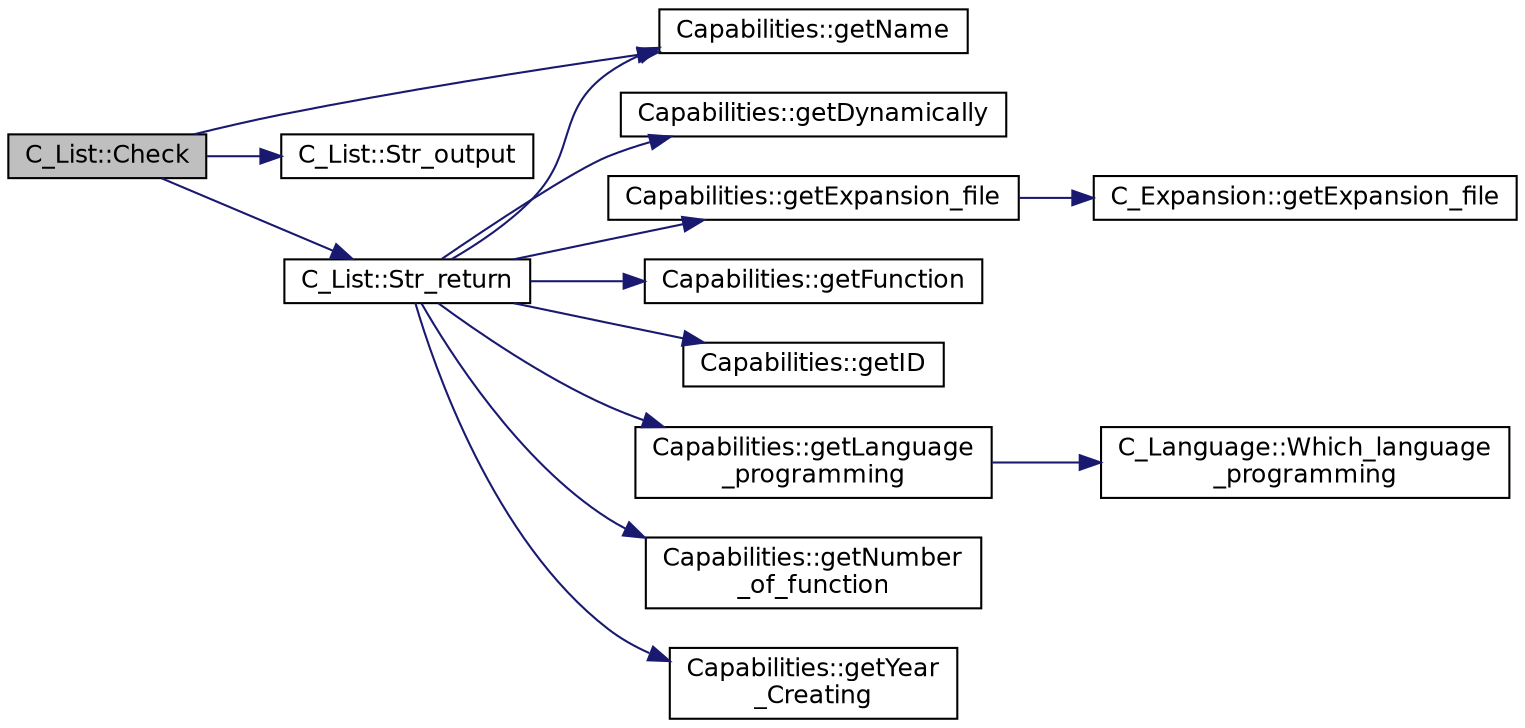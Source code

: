 digraph "C_List::Check"
{
 // LATEX_PDF_SIZE
  edge [fontname="Helvetica",fontsize="12",labelfontname="Helvetica",labelfontsize="12"];
  node [fontname="Helvetica",fontsize="12",shape=record];
  rankdir="LR";
  Node1 [label="C_List::Check",height=0.2,width=0.4,color="black", fillcolor="grey75", style="filled", fontcolor="black",tooltip="Оголошення методу виведення на екран обьектів в ім'ї яких 2 слова"];
  Node1 -> Node2 [color="midnightblue",fontsize="12",style="solid",fontname="Helvetica"];
  Node2 [label="Capabilities::getName",height=0.2,width=0.4,color="black", fillcolor="white", style="filled",URL="$class_capabilities.html#a60cb2f5c33f97d3143b5607645bad3bc",tooltip=" "];
  Node1 -> Node3 [color="midnightblue",fontsize="12",style="solid",fontname="Helvetica"];
  Node3 [label="C_List::Str_output",height=0.2,width=0.4,color="black", fillcolor="white", style="filled",URL="$class_c___list.html#ad8631cdd73743dfabed36452e3945571",tooltip="Оголошення методу виведення на екран одного єлементу"];
  Node1 -> Node4 [color="midnightblue",fontsize="12",style="solid",fontname="Helvetica"];
  Node4 [label="C_List::Str_return",height=0.2,width=0.4,color="black", fillcolor="white", style="filled",URL="$class_c___list.html#aaf80c9d851abe6c47ae5038495d10582",tooltip="Оголошення методу зчитування інформації з обьекту та перетворення її в потік"];
  Node4 -> Node5 [color="midnightblue",fontsize="12",style="solid",fontname="Helvetica"];
  Node5 [label="Capabilities::getDynamically",height=0.2,width=0.4,color="black", fillcolor="white", style="filled",URL="$class_capabilities.html#a2812145051c4f18ac491a23325718572",tooltip=" "];
  Node4 -> Node6 [color="midnightblue",fontsize="12",style="solid",fontname="Helvetica"];
  Node6 [label="Capabilities::getExpansion_file",height=0.2,width=0.4,color="black", fillcolor="white", style="filled",URL="$class_capabilities.html#a644f9f79ce52b281f5238e6f3a6cc723",tooltip=" "];
  Node6 -> Node7 [color="midnightblue",fontsize="12",style="solid",fontname="Helvetica"];
  Node7 [label="C_Expansion::getExpansion_file",height=0.2,width=0.4,color="black", fillcolor="white", style="filled",URL="$class_c___expansion.html#a17b12fda0638be269c0cc4ed77241a0e",tooltip=" "];
  Node4 -> Node8 [color="midnightblue",fontsize="12",style="solid",fontname="Helvetica"];
  Node8 [label="Capabilities::getFunction",height=0.2,width=0.4,color="black", fillcolor="white", style="filled",URL="$class_capabilities.html#ac9c35b051c2c9b7ac13f5bd26fa20287",tooltip=" "];
  Node4 -> Node9 [color="midnightblue",fontsize="12",style="solid",fontname="Helvetica"];
  Node9 [label="Capabilities::getID",height=0.2,width=0.4,color="black", fillcolor="white", style="filled",URL="$class_capabilities.html#ae6b8df73f7541c6aec415a1349d81609",tooltip=" "];
  Node4 -> Node10 [color="midnightblue",fontsize="12",style="solid",fontname="Helvetica"];
  Node10 [label="Capabilities::getLanguage\l_programming",height=0.2,width=0.4,color="black", fillcolor="white", style="filled",URL="$class_capabilities.html#a9f1242d32005ba185d59cd2546d4a81d",tooltip=" "];
  Node10 -> Node11 [color="midnightblue",fontsize="12",style="solid",fontname="Helvetica"];
  Node11 [label="C_Language::Which_language\l_programming",height=0.2,width=0.4,color="black", fillcolor="white", style="filled",URL="$class_c___language.html#a50653a73bc6123571199497cc099e93e",tooltip=" "];
  Node4 -> Node2 [color="midnightblue",fontsize="12",style="solid",fontname="Helvetica"];
  Node4 -> Node12 [color="midnightblue",fontsize="12",style="solid",fontname="Helvetica"];
  Node12 [label="Capabilities::getNumber\l_of_function",height=0.2,width=0.4,color="black", fillcolor="white", style="filled",URL="$class_capabilities.html#a7e0096c00d744ebe113ad43a6c1b7192",tooltip=" "];
  Node4 -> Node13 [color="midnightblue",fontsize="12",style="solid",fontname="Helvetica"];
  Node13 [label="Capabilities::getYear\l_Creating",height=0.2,width=0.4,color="black", fillcolor="white", style="filled",URL="$class_capabilities.html#ab419499872636174b58e7aec4fc83c2e",tooltip=" "];
}
